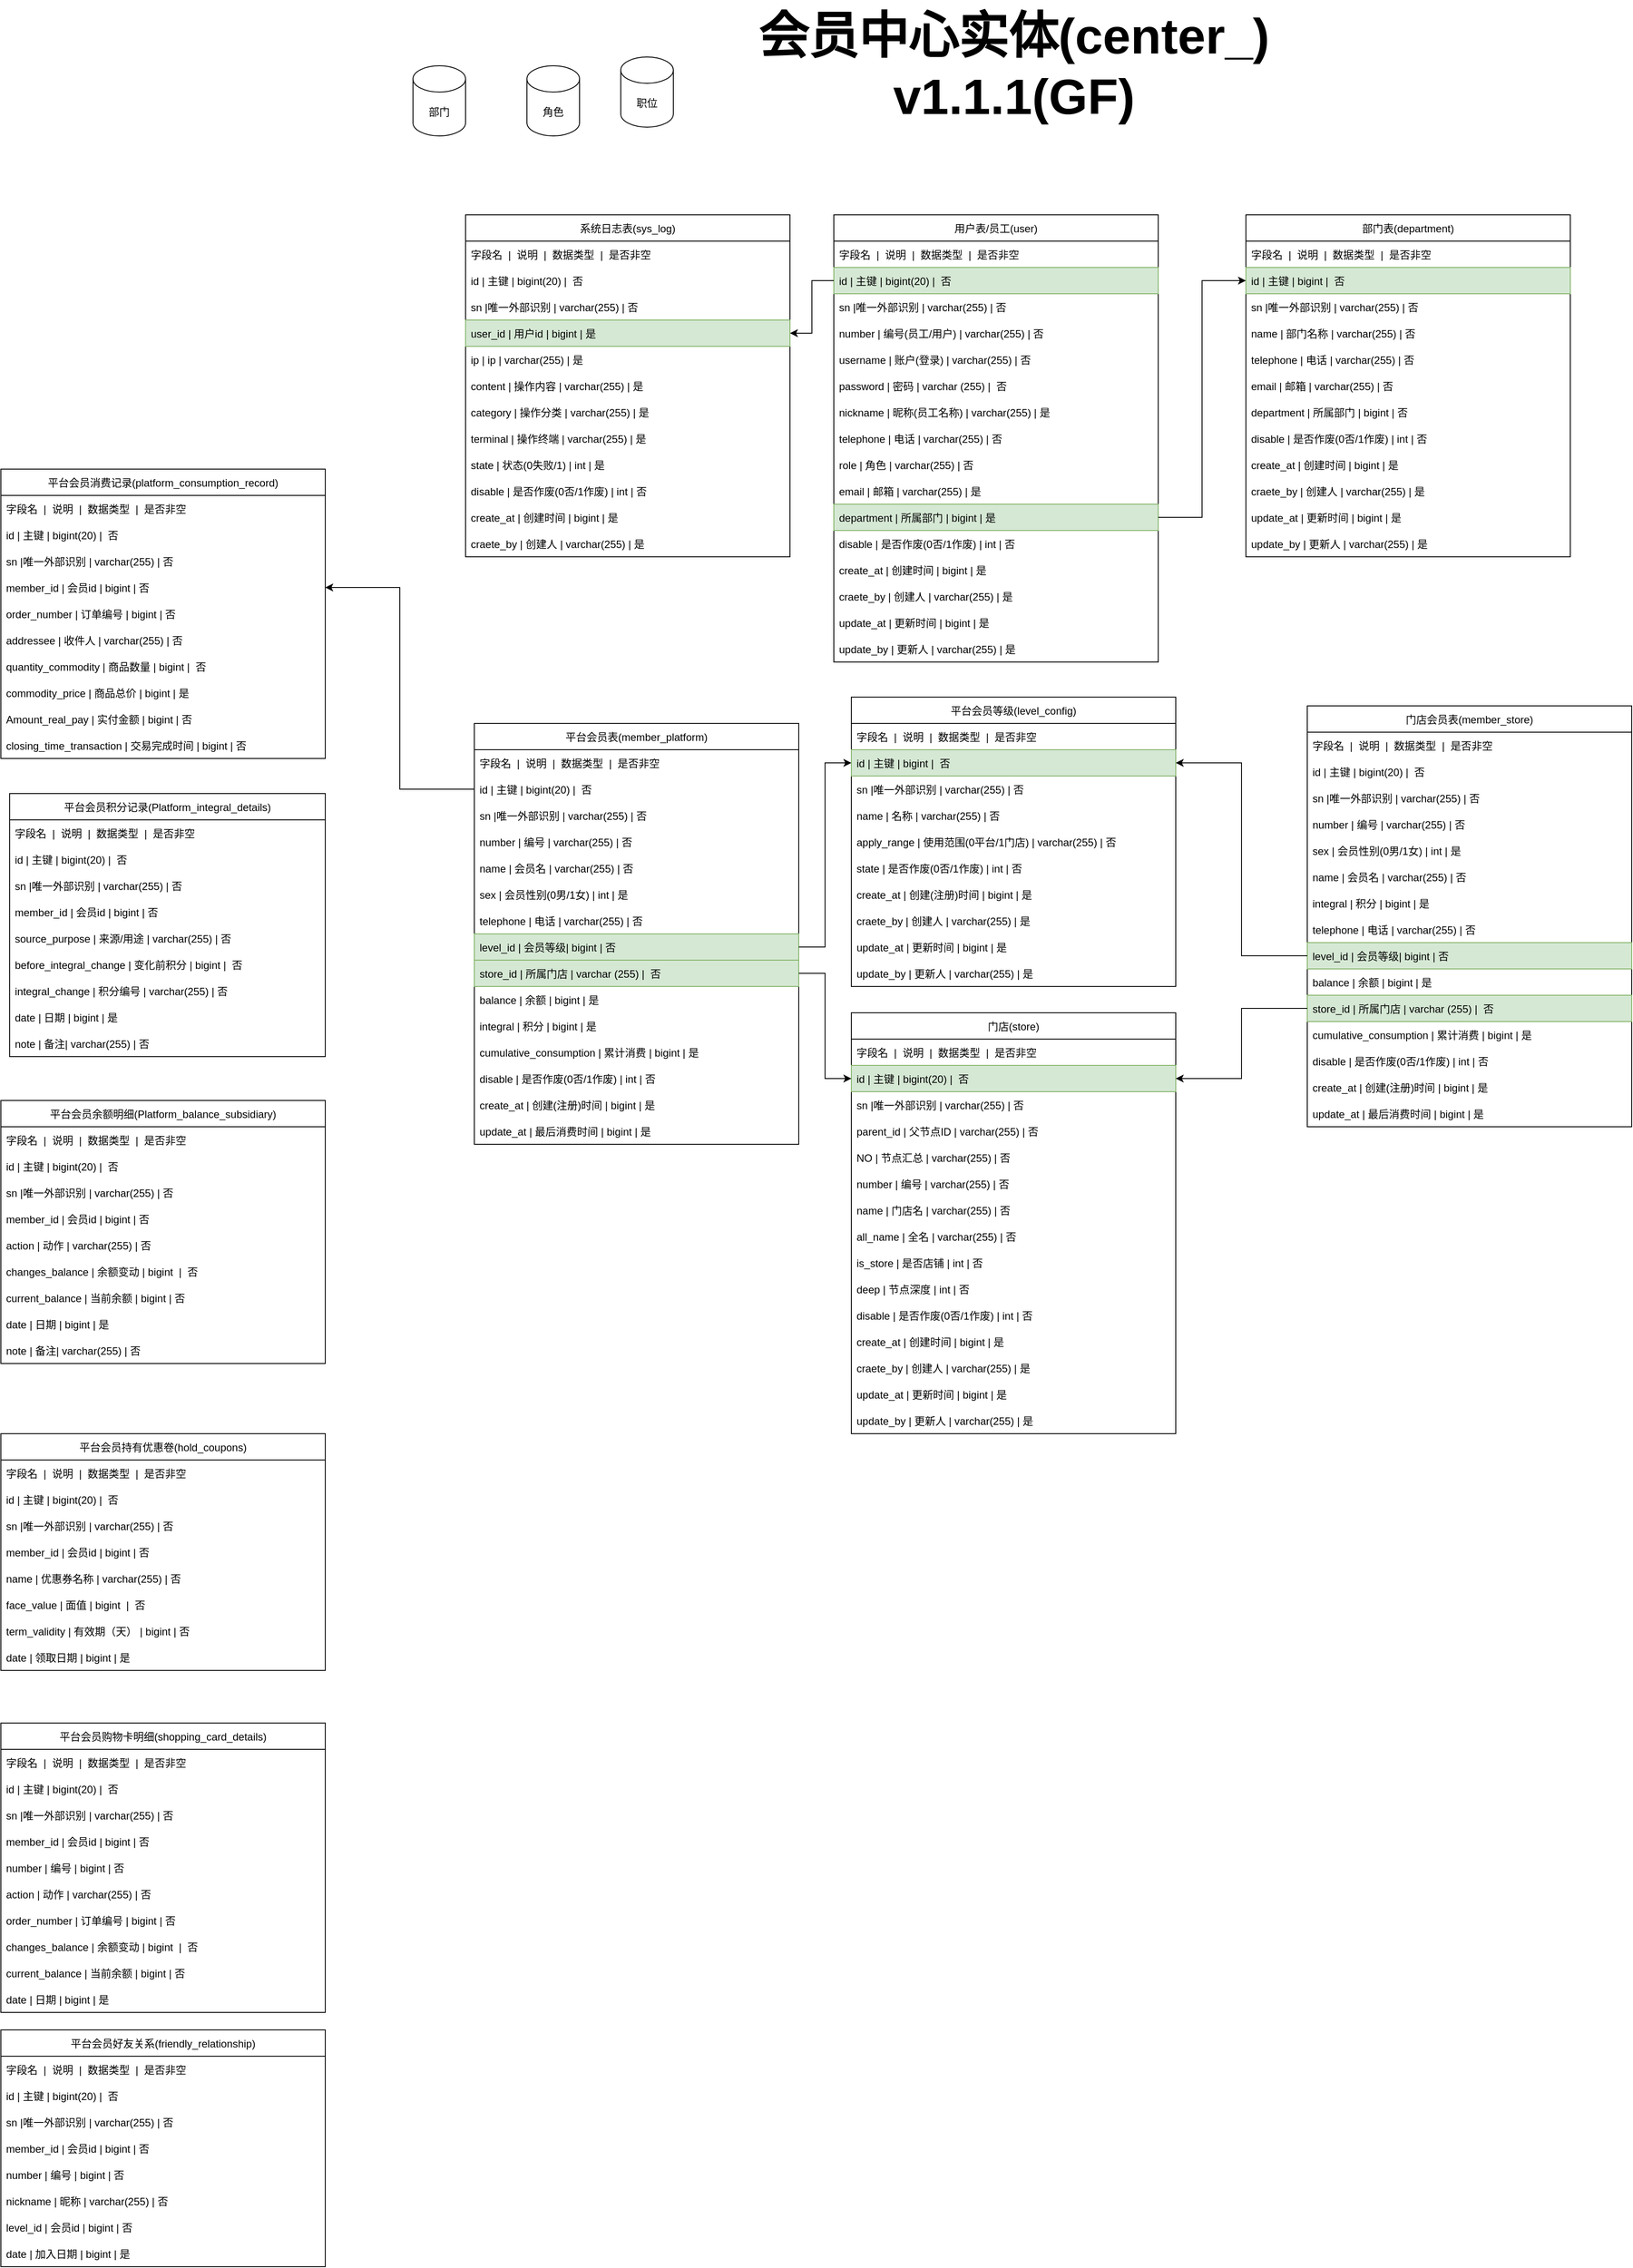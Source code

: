 <mxfile version="20.4.0" type="github">
  <diagram id="sI_Y1GV-eMA6kngm9zq1" name="第 1 页">
    <mxGraphModel dx="6394" dy="3496" grid="1" gridSize="10" guides="1" tooltips="1" connect="1" arrows="1" fold="1" page="1" pageScale="1" pageWidth="827" pageHeight="1169" math="0" shadow="0">
      <root>
        <mxCell id="0" />
        <mxCell id="1" parent="0" />
        <mxCell id="dPkmCBX09Qdh__wMUIUd-1" value="&lt;font size=&quot;1&quot; color=&quot;#000000&quot;&gt;&lt;b style=&quot;font-size: 57px;&quot;&gt;会员中心实体(&lt;/b&gt;&lt;/font&gt;&lt;b style=&quot;color: rgb(0, 0, 0); font-size: 57px;&quot;&gt;center_)&lt;/b&gt;&lt;font size=&quot;1&quot; color=&quot;#000000&quot;&gt;&lt;b style=&quot;font-size: 57px;&quot;&gt;&lt;br&gt;&lt;/b&gt;&lt;/font&gt;&lt;font size=&quot;1&quot; color=&quot;#000000&quot;&gt;&lt;b style=&quot;font-size: 57px;&quot;&gt;v1.1.1(&lt;/b&gt;&lt;/font&gt;&lt;b style=&quot;color: rgb(0, 0, 0); font-size: 57px;&quot;&gt;GF&lt;/b&gt;&lt;font size=&quot;1&quot; color=&quot;#000000&quot;&gt;&lt;b style=&quot;font-size: 57px;&quot;&gt;)&lt;/b&gt;&lt;/font&gt;" style="text;html=1;align=center;verticalAlign=middle;resizable=0;points=[];autosize=1;strokeColor=none;fillColor=none;fontSize=13;fontColor=#CCCCCC;" parent="1" vertex="1">
          <mxGeometry x="-270" y="-1165" width="610" height="150" as="geometry" />
        </mxCell>
        <mxCell id="cpaXrOd0vx1lCAqIQ1UL-1" value="用户表/员工(user)" style="swimlane;fontStyle=0;childLayout=stackLayout;horizontal=1;startSize=30;horizontalStack=0;resizeParent=1;resizeParentMax=0;resizeLast=0;collapsible=1;marginBottom=0;" parent="1" vertex="1">
          <mxGeometry x="-170" y="-920" width="370" height="510" as="geometry" />
        </mxCell>
        <mxCell id="cpaXrOd0vx1lCAqIQ1UL-2" value="字段名  |  说明  |  数据类型  |  是否非空" style="text;strokeColor=none;fillColor=none;align=left;verticalAlign=middle;spacingLeft=4;spacingRight=4;overflow=hidden;points=[[0,0.5],[1,0.5]];portConstraint=eastwest;rotatable=0;" parent="cpaXrOd0vx1lCAqIQ1UL-1" vertex="1">
          <mxGeometry y="30" width="370" height="30" as="geometry" />
        </mxCell>
        <mxCell id="cpaXrOd0vx1lCAqIQ1UL-3" value="id | 主键 | bigint(20) |  否" style="text;strokeColor=#82b366;fillColor=#d5e8d4;align=left;verticalAlign=middle;spacingLeft=4;spacingRight=4;overflow=hidden;points=[[0,0.5],[1,0.5]];portConstraint=eastwest;rotatable=0;" parent="cpaXrOd0vx1lCAqIQ1UL-1" vertex="1">
          <mxGeometry y="60" width="370" height="30" as="geometry" />
        </mxCell>
        <mxCell id="cpaXrOd0vx1lCAqIQ1UL-5" value="sn |唯一外部识别 | varchar(255) | 否" style="text;strokeColor=none;fillColor=none;align=left;verticalAlign=middle;spacingLeft=4;spacingRight=4;overflow=hidden;points=[[0,0.5],[1,0.5]];portConstraint=eastwest;rotatable=0;" parent="cpaXrOd0vx1lCAqIQ1UL-1" vertex="1">
          <mxGeometry y="90" width="370" height="30" as="geometry" />
        </mxCell>
        <mxCell id="cpaXrOd0vx1lCAqIQ1UL-66" value="number | 编号(员工/用户) | varchar(255) | 否" style="text;strokeColor=none;fillColor=none;align=left;verticalAlign=middle;spacingLeft=4;spacingRight=4;overflow=hidden;points=[[0,0.5],[1,0.5]];portConstraint=eastwest;rotatable=0;" parent="cpaXrOd0vx1lCAqIQ1UL-1" vertex="1">
          <mxGeometry y="120" width="370" height="30" as="geometry" />
        </mxCell>
        <mxCell id="cpaXrOd0vx1lCAqIQ1UL-4" value="username | 账户(登录) | varchar(255) | 否  " style="text;strokeColor=none;fillColor=none;align=left;verticalAlign=middle;spacingLeft=4;spacingRight=4;overflow=hidden;points=[[0,0.5],[1,0.5]];portConstraint=eastwest;rotatable=0;" parent="cpaXrOd0vx1lCAqIQ1UL-1" vertex="1">
          <mxGeometry y="150" width="370" height="30" as="geometry" />
        </mxCell>
        <mxCell id="cpaXrOd0vx1lCAqIQ1UL-6" value="password | 密码 | varchar (255) |  否" style="text;strokeColor=none;fillColor=none;align=left;verticalAlign=middle;spacingLeft=4;spacingRight=4;overflow=hidden;points=[[0,0.5],[1,0.5]];portConstraint=eastwest;rotatable=0;" parent="cpaXrOd0vx1lCAqIQ1UL-1" vertex="1">
          <mxGeometry y="180" width="370" height="30" as="geometry" />
        </mxCell>
        <mxCell id="cpaXrOd0vx1lCAqIQ1UL-7" value="nickname | 昵称(员工名称) | varchar(255) | 是" style="text;strokeColor=none;fillColor=none;align=left;verticalAlign=middle;spacingLeft=4;spacingRight=4;overflow=hidden;points=[[0,0.5],[1,0.5]];portConstraint=eastwest;rotatable=0;" parent="cpaXrOd0vx1lCAqIQ1UL-1" vertex="1">
          <mxGeometry y="210" width="370" height="30" as="geometry" />
        </mxCell>
        <mxCell id="cpaXrOd0vx1lCAqIQ1UL-8" value="telephone | 电话 | varchar(255) | 否" style="text;strokeColor=none;fillColor=none;align=left;verticalAlign=middle;spacingLeft=4;spacingRight=4;overflow=hidden;points=[[0,0.5],[1,0.5]];portConstraint=eastwest;rotatable=0;" parent="cpaXrOd0vx1lCAqIQ1UL-1" vertex="1">
          <mxGeometry y="240" width="370" height="30" as="geometry" />
        </mxCell>
        <mxCell id="cpaXrOd0vx1lCAqIQ1UL-83" value="role | 角色 | varchar(255) | 否" style="text;strokeColor=none;fillColor=none;align=left;verticalAlign=middle;spacingLeft=4;spacingRight=4;overflow=hidden;points=[[0,0.5],[1,0.5]];portConstraint=eastwest;rotatable=0;" parent="cpaXrOd0vx1lCAqIQ1UL-1" vertex="1">
          <mxGeometry y="270" width="370" height="30" as="geometry" />
        </mxCell>
        <mxCell id="cpaXrOd0vx1lCAqIQ1UL-9" value="email | 邮箱 | varchar(255) | 是" style="text;strokeColor=none;fillColor=none;align=left;verticalAlign=middle;spacingLeft=4;spacingRight=4;overflow=hidden;points=[[0,0.5],[1,0.5]];portConstraint=eastwest;rotatable=0;" parent="cpaXrOd0vx1lCAqIQ1UL-1" vertex="1">
          <mxGeometry y="300" width="370" height="30" as="geometry" />
        </mxCell>
        <mxCell id="cpaXrOd0vx1lCAqIQ1UL-11" value="department | 所属部门 | bigint | 是" style="text;strokeColor=#82b366;fillColor=#d5e8d4;align=left;verticalAlign=middle;spacingLeft=4;spacingRight=4;overflow=hidden;points=[[0,0.5],[1,0.5]];portConstraint=eastwest;rotatable=0;" parent="cpaXrOd0vx1lCAqIQ1UL-1" vertex="1">
          <mxGeometry y="330" width="370" height="30" as="geometry" />
        </mxCell>
        <mxCell id="cpaXrOd0vx1lCAqIQ1UL-10" value="disable | 是否作废(0否/1作废) | int | 否" style="text;strokeColor=none;fillColor=none;align=left;verticalAlign=middle;spacingLeft=4;spacingRight=4;overflow=hidden;points=[[0,0.5],[1,0.5]];portConstraint=eastwest;rotatable=0;" parent="cpaXrOd0vx1lCAqIQ1UL-1" vertex="1">
          <mxGeometry y="360" width="370" height="30" as="geometry" />
        </mxCell>
        <mxCell id="cpaXrOd0vx1lCAqIQ1UL-24" value="create_at | 创建时间 | bigint | 是" style="text;strokeColor=none;fillColor=none;align=left;verticalAlign=middle;spacingLeft=4;spacingRight=4;overflow=hidden;points=[[0,0.5],[1,0.5]];portConstraint=eastwest;rotatable=0;" parent="cpaXrOd0vx1lCAqIQ1UL-1" vertex="1">
          <mxGeometry y="390" width="370" height="30" as="geometry" />
        </mxCell>
        <mxCell id="cpaXrOd0vx1lCAqIQ1UL-27" value="craete_by | 创建人 | varchar(255) | 是" style="text;strokeColor=none;fillColor=none;align=left;verticalAlign=middle;spacingLeft=4;spacingRight=4;overflow=hidden;points=[[0,0.5],[1,0.5]];portConstraint=eastwest;rotatable=0;" parent="cpaXrOd0vx1lCAqIQ1UL-1" vertex="1">
          <mxGeometry y="420" width="370" height="30" as="geometry" />
        </mxCell>
        <mxCell id="cpaXrOd0vx1lCAqIQ1UL-26" value="update_at | 更新时间 | bigint | 是" style="text;strokeColor=none;fillColor=none;align=left;verticalAlign=middle;spacingLeft=4;spacingRight=4;overflow=hidden;points=[[0,0.5],[1,0.5]];portConstraint=eastwest;rotatable=0;" parent="cpaXrOd0vx1lCAqIQ1UL-1" vertex="1">
          <mxGeometry y="450" width="370" height="30" as="geometry" />
        </mxCell>
        <mxCell id="cpaXrOd0vx1lCAqIQ1UL-25" value="update_by | 更新人 | varchar(255) | 是" style="text;strokeColor=none;fillColor=none;align=left;verticalAlign=middle;spacingLeft=4;spacingRight=4;overflow=hidden;points=[[0,0.5],[1,0.5]];portConstraint=eastwest;rotatable=0;" parent="cpaXrOd0vx1lCAqIQ1UL-1" vertex="1">
          <mxGeometry y="480" width="370" height="30" as="geometry" />
        </mxCell>
        <mxCell id="cpaXrOd0vx1lCAqIQ1UL-12" value="部门表(department)" style="swimlane;fontStyle=0;childLayout=stackLayout;horizontal=1;startSize=30;horizontalStack=0;resizeParent=1;resizeParentMax=0;resizeLast=0;collapsible=1;marginBottom=0;" parent="1" vertex="1">
          <mxGeometry x="300" y="-920" width="370" height="390" as="geometry" />
        </mxCell>
        <mxCell id="cpaXrOd0vx1lCAqIQ1UL-13" value="字段名  |  说明  |  数据类型  |  是否非空" style="text;strokeColor=none;fillColor=none;align=left;verticalAlign=middle;spacingLeft=4;spacingRight=4;overflow=hidden;points=[[0,0.5],[1,0.5]];portConstraint=eastwest;rotatable=0;" parent="cpaXrOd0vx1lCAqIQ1UL-12" vertex="1">
          <mxGeometry y="30" width="370" height="30" as="geometry" />
        </mxCell>
        <mxCell id="cpaXrOd0vx1lCAqIQ1UL-14" value="id | 主键 | bigint |  否" style="text;strokeColor=#82b366;fillColor=#d5e8d4;align=left;verticalAlign=middle;spacingLeft=4;spacingRight=4;overflow=hidden;points=[[0,0.5],[1,0.5]];portConstraint=eastwest;rotatable=0;" parent="cpaXrOd0vx1lCAqIQ1UL-12" vertex="1">
          <mxGeometry y="60" width="370" height="30" as="geometry" />
        </mxCell>
        <mxCell id="cpaXrOd0vx1lCAqIQ1UL-15" value="sn |唯一外部识别 | varchar(255) | 否" style="text;strokeColor=none;fillColor=none;align=left;verticalAlign=middle;spacingLeft=4;spacingRight=4;overflow=hidden;points=[[0,0.5],[1,0.5]];portConstraint=eastwest;rotatable=0;" parent="cpaXrOd0vx1lCAqIQ1UL-12" vertex="1">
          <mxGeometry y="90" width="370" height="30" as="geometry" />
        </mxCell>
        <mxCell id="cpaXrOd0vx1lCAqIQ1UL-17" value="name | 部门名称 | varchar(255) | 否" style="text;strokeColor=none;fillColor=none;align=left;verticalAlign=middle;spacingLeft=4;spacingRight=4;overflow=hidden;points=[[0,0.5],[1,0.5]];portConstraint=eastwest;rotatable=0;" parent="cpaXrOd0vx1lCAqIQ1UL-12" vertex="1">
          <mxGeometry y="120" width="370" height="30" as="geometry" />
        </mxCell>
        <mxCell id="cpaXrOd0vx1lCAqIQ1UL-19" value="telephone | 电话 | varchar(255) | 否" style="text;strokeColor=none;fillColor=none;align=left;verticalAlign=middle;spacingLeft=4;spacingRight=4;overflow=hidden;points=[[0,0.5],[1,0.5]];portConstraint=eastwest;rotatable=0;" parent="cpaXrOd0vx1lCAqIQ1UL-12" vertex="1">
          <mxGeometry y="150" width="370" height="30" as="geometry" />
        </mxCell>
        <mxCell id="cpaXrOd0vx1lCAqIQ1UL-20" value="email | 邮箱 | varchar(255) | 否" style="text;strokeColor=none;fillColor=none;align=left;verticalAlign=middle;spacingLeft=4;spacingRight=4;overflow=hidden;points=[[0,0.5],[1,0.5]];portConstraint=eastwest;rotatable=0;" parent="cpaXrOd0vx1lCAqIQ1UL-12" vertex="1">
          <mxGeometry y="180" width="370" height="30" as="geometry" />
        </mxCell>
        <mxCell id="cpaXrOd0vx1lCAqIQ1UL-21" value="department | 所属部门 | bigint | 否" style="text;strokeColor=none;fillColor=none;align=left;verticalAlign=middle;spacingLeft=4;spacingRight=4;overflow=hidden;points=[[0,0.5],[1,0.5]];portConstraint=eastwest;rotatable=0;" parent="cpaXrOd0vx1lCAqIQ1UL-12" vertex="1">
          <mxGeometry y="210" width="370" height="30" as="geometry" />
        </mxCell>
        <mxCell id="cpaXrOd0vx1lCAqIQ1UL-22" value="disable | 是否作废(0否/1作废) | int | 否" style="text;strokeColor=none;fillColor=none;align=left;verticalAlign=middle;spacingLeft=4;spacingRight=4;overflow=hidden;points=[[0,0.5],[1,0.5]];portConstraint=eastwest;rotatable=0;" parent="cpaXrOd0vx1lCAqIQ1UL-12" vertex="1">
          <mxGeometry y="240" width="370" height="30" as="geometry" />
        </mxCell>
        <mxCell id="cpaXrOd0vx1lCAqIQ1UL-28" value="create_at | 创建时间 | bigint | 是" style="text;strokeColor=none;fillColor=none;align=left;verticalAlign=middle;spacingLeft=4;spacingRight=4;overflow=hidden;points=[[0,0.5],[1,0.5]];portConstraint=eastwest;rotatable=0;" parent="cpaXrOd0vx1lCAqIQ1UL-12" vertex="1">
          <mxGeometry y="270" width="370" height="30" as="geometry" />
        </mxCell>
        <mxCell id="cpaXrOd0vx1lCAqIQ1UL-29" value="craete_by | 创建人 | varchar(255) | 是" style="text;strokeColor=none;fillColor=none;align=left;verticalAlign=middle;spacingLeft=4;spacingRight=4;overflow=hidden;points=[[0,0.5],[1,0.5]];portConstraint=eastwest;rotatable=0;" parent="cpaXrOd0vx1lCAqIQ1UL-12" vertex="1">
          <mxGeometry y="300" width="370" height="30" as="geometry" />
        </mxCell>
        <mxCell id="cpaXrOd0vx1lCAqIQ1UL-30" value="update_at | 更新时间 | bigint | 是" style="text;strokeColor=none;fillColor=none;align=left;verticalAlign=middle;spacingLeft=4;spacingRight=4;overflow=hidden;points=[[0,0.5],[1,0.5]];portConstraint=eastwest;rotatable=0;" parent="cpaXrOd0vx1lCAqIQ1UL-12" vertex="1">
          <mxGeometry y="330" width="370" height="30" as="geometry" />
        </mxCell>
        <mxCell id="cpaXrOd0vx1lCAqIQ1UL-31" value="update_by | 更新人 | varchar(255) | 是" style="text;strokeColor=none;fillColor=none;align=left;verticalAlign=middle;spacingLeft=4;spacingRight=4;overflow=hidden;points=[[0,0.5],[1,0.5]];portConstraint=eastwest;rotatable=0;" parent="cpaXrOd0vx1lCAqIQ1UL-12" vertex="1">
          <mxGeometry y="360" width="370" height="30" as="geometry" />
        </mxCell>
        <mxCell id="cpaXrOd0vx1lCAqIQ1UL-23" style="edgeStyle=orthogonalEdgeStyle;rounded=0;orthogonalLoop=1;jettySize=auto;html=1;" parent="1" source="cpaXrOd0vx1lCAqIQ1UL-11" target="cpaXrOd0vx1lCAqIQ1UL-14" edge="1">
          <mxGeometry relative="1" as="geometry" />
        </mxCell>
        <mxCell id="cpaXrOd0vx1lCAqIQ1UL-32" value="系统日志表(sys_log)" style="swimlane;fontStyle=0;childLayout=stackLayout;horizontal=1;startSize=30;horizontalStack=0;resizeParent=1;resizeParentMax=0;resizeLast=0;collapsible=1;marginBottom=0;" parent="1" vertex="1">
          <mxGeometry x="-590" y="-920" width="370" height="390" as="geometry" />
        </mxCell>
        <mxCell id="cpaXrOd0vx1lCAqIQ1UL-33" value="字段名  |  说明  |  数据类型  |  是否非空" style="text;strokeColor=none;fillColor=none;align=left;verticalAlign=middle;spacingLeft=4;spacingRight=4;overflow=hidden;points=[[0,0.5],[1,0.5]];portConstraint=eastwest;rotatable=0;" parent="cpaXrOd0vx1lCAqIQ1UL-32" vertex="1">
          <mxGeometry y="30" width="370" height="30" as="geometry" />
        </mxCell>
        <mxCell id="cpaXrOd0vx1lCAqIQ1UL-34" value="id | 主键 | bigint(20) |  否" style="text;strokeColor=none;fillColor=none;align=left;verticalAlign=middle;spacingLeft=4;spacingRight=4;overflow=hidden;points=[[0,0.5],[1,0.5]];portConstraint=eastwest;rotatable=0;" parent="cpaXrOd0vx1lCAqIQ1UL-32" vertex="1">
          <mxGeometry y="60" width="370" height="30" as="geometry" />
        </mxCell>
        <mxCell id="cpaXrOd0vx1lCAqIQ1UL-35" value="sn |唯一外部识别 | varchar(255) | 否" style="text;strokeColor=none;fillColor=none;align=left;verticalAlign=middle;spacingLeft=4;spacingRight=4;overflow=hidden;points=[[0,0.5],[1,0.5]];portConstraint=eastwest;rotatable=0;" parent="cpaXrOd0vx1lCAqIQ1UL-32" vertex="1">
          <mxGeometry y="90" width="370" height="30" as="geometry" />
        </mxCell>
        <mxCell id="cpaXrOd0vx1lCAqIQ1UL-36" value="user_id | 用户id | bigint | 是" style="text;strokeColor=#82b366;fillColor=#d5e8d4;align=left;verticalAlign=middle;spacingLeft=4;spacingRight=4;overflow=hidden;points=[[0,0.5],[1,0.5]];portConstraint=eastwest;rotatable=0;" parent="cpaXrOd0vx1lCAqIQ1UL-32" vertex="1">
          <mxGeometry y="120" width="370" height="30" as="geometry" />
        </mxCell>
        <mxCell id="cpaXrOd0vx1lCAqIQ1UL-37" value="ip | ip | varchar(255) | 是" style="text;strokeColor=none;fillColor=none;align=left;verticalAlign=middle;spacingLeft=4;spacingRight=4;overflow=hidden;points=[[0,0.5],[1,0.5]];portConstraint=eastwest;rotatable=0;" parent="cpaXrOd0vx1lCAqIQ1UL-32" vertex="1">
          <mxGeometry y="150" width="370" height="30" as="geometry" />
        </mxCell>
        <mxCell id="cpaXrOd0vx1lCAqIQ1UL-38" value="content | 操作内容 | varchar(255) | 是" style="text;strokeColor=none;fillColor=none;align=left;verticalAlign=middle;spacingLeft=4;spacingRight=4;overflow=hidden;points=[[0,0.5],[1,0.5]];portConstraint=eastwest;rotatable=0;" parent="cpaXrOd0vx1lCAqIQ1UL-32" vertex="1">
          <mxGeometry y="180" width="370" height="30" as="geometry" />
        </mxCell>
        <mxCell id="cpaXrOd0vx1lCAqIQ1UL-48" value="category | 操作分类 | varchar(255) | 是" style="text;strokeColor=none;fillColor=none;align=left;verticalAlign=middle;spacingLeft=4;spacingRight=4;overflow=hidden;points=[[0,0.5],[1,0.5]];portConstraint=eastwest;rotatable=0;" parent="cpaXrOd0vx1lCAqIQ1UL-32" vertex="1">
          <mxGeometry y="210" width="370" height="30" as="geometry" />
        </mxCell>
        <mxCell id="cpaXrOd0vx1lCAqIQ1UL-49" value="terminal | 操作终端 | varchar(255) | 是" style="text;strokeColor=none;fillColor=none;align=left;verticalAlign=middle;spacingLeft=4;spacingRight=4;overflow=hidden;points=[[0,0.5],[1,0.5]];portConstraint=eastwest;rotatable=0;" parent="cpaXrOd0vx1lCAqIQ1UL-32" vertex="1">
          <mxGeometry y="240" width="370" height="30" as="geometry" />
        </mxCell>
        <mxCell id="cpaXrOd0vx1lCAqIQ1UL-50" value="state | 状态(0失败/1) | int | 是" style="text;strokeColor=none;fillColor=none;align=left;verticalAlign=middle;spacingLeft=4;spacingRight=4;overflow=hidden;points=[[0,0.5],[1,0.5]];portConstraint=eastwest;rotatable=0;" parent="cpaXrOd0vx1lCAqIQ1UL-32" vertex="1">
          <mxGeometry y="270" width="370" height="30" as="geometry" />
        </mxCell>
        <mxCell id="cpaXrOd0vx1lCAqIQ1UL-42" value="disable | 是否作废(0否/1作废) | int | 否" style="text;strokeColor=none;fillColor=none;align=left;verticalAlign=middle;spacingLeft=4;spacingRight=4;overflow=hidden;points=[[0,0.5],[1,0.5]];portConstraint=eastwest;rotatable=0;" parent="cpaXrOd0vx1lCAqIQ1UL-32" vertex="1">
          <mxGeometry y="300" width="370" height="30" as="geometry" />
        </mxCell>
        <mxCell id="cpaXrOd0vx1lCAqIQ1UL-43" value="create_at | 创建时间 | bigint | 是" style="text;strokeColor=none;fillColor=none;align=left;verticalAlign=middle;spacingLeft=4;spacingRight=4;overflow=hidden;points=[[0,0.5],[1,0.5]];portConstraint=eastwest;rotatable=0;" parent="cpaXrOd0vx1lCAqIQ1UL-32" vertex="1">
          <mxGeometry y="330" width="370" height="30" as="geometry" />
        </mxCell>
        <mxCell id="cpaXrOd0vx1lCAqIQ1UL-44" value="craete_by | 创建人 | varchar(255) | 是" style="text;strokeColor=none;fillColor=none;align=left;verticalAlign=middle;spacingLeft=4;spacingRight=4;overflow=hidden;points=[[0,0.5],[1,0.5]];portConstraint=eastwest;rotatable=0;" parent="cpaXrOd0vx1lCAqIQ1UL-32" vertex="1">
          <mxGeometry y="360" width="370" height="30" as="geometry" />
        </mxCell>
        <mxCell id="cpaXrOd0vx1lCAqIQ1UL-47" style="edgeStyle=orthogonalEdgeStyle;rounded=0;orthogonalLoop=1;jettySize=auto;html=1;" parent="1" source="cpaXrOd0vx1lCAqIQ1UL-3" target="cpaXrOd0vx1lCAqIQ1UL-36" edge="1">
          <mxGeometry relative="1" as="geometry" />
        </mxCell>
        <mxCell id="cpaXrOd0vx1lCAqIQ1UL-51" value="平台会员表(member_platform)" style="swimlane;fontStyle=0;childLayout=stackLayout;horizontal=1;startSize=30;horizontalStack=0;resizeParent=1;resizeParentMax=0;resizeLast=0;collapsible=1;marginBottom=0;" parent="1" vertex="1">
          <mxGeometry x="-580" y="-340" width="370" height="480" as="geometry" />
        </mxCell>
        <mxCell id="cpaXrOd0vx1lCAqIQ1UL-52" value="字段名  |  说明  |  数据类型  |  是否非空" style="text;strokeColor=none;fillColor=none;align=left;verticalAlign=middle;spacingLeft=4;spacingRight=4;overflow=hidden;points=[[0,0.5],[1,0.5]];portConstraint=eastwest;rotatable=0;" parent="cpaXrOd0vx1lCAqIQ1UL-51" vertex="1">
          <mxGeometry y="30" width="370" height="30" as="geometry" />
        </mxCell>
        <mxCell id="cpaXrOd0vx1lCAqIQ1UL-53" value="id | 主键 | bigint(20) |  否" style="text;align=left;verticalAlign=middle;spacingLeft=4;spacingRight=4;overflow=hidden;points=[[0,0.5],[1,0.5]];portConstraint=eastwest;rotatable=0;" parent="cpaXrOd0vx1lCAqIQ1UL-51" vertex="1">
          <mxGeometry y="60" width="370" height="30" as="geometry" />
        </mxCell>
        <mxCell id="cpaXrOd0vx1lCAqIQ1UL-54" value="sn |唯一外部识别 | varchar(255) | 否" style="text;strokeColor=none;fillColor=none;align=left;verticalAlign=middle;spacingLeft=4;spacingRight=4;overflow=hidden;points=[[0,0.5],[1,0.5]];portConstraint=eastwest;rotatable=0;" parent="cpaXrOd0vx1lCAqIQ1UL-51" vertex="1">
          <mxGeometry y="90" width="370" height="30" as="geometry" />
        </mxCell>
        <mxCell id="cpaXrOd0vx1lCAqIQ1UL-84" value="number | 编号 | varchar(255) | 否" style="text;strokeColor=none;fillColor=none;align=left;verticalAlign=middle;spacingLeft=4;spacingRight=4;overflow=hidden;points=[[0,0.5],[1,0.5]];portConstraint=eastwest;rotatable=0;" parent="cpaXrOd0vx1lCAqIQ1UL-51" vertex="1">
          <mxGeometry y="120" width="370" height="30" as="geometry" />
        </mxCell>
        <mxCell id="cpaXrOd0vx1lCAqIQ1UL-55" value="name | 会员名 | varchar(255) | 否  " style="text;strokeColor=none;fillColor=none;align=left;verticalAlign=middle;spacingLeft=4;spacingRight=4;overflow=hidden;points=[[0,0.5],[1,0.5]];portConstraint=eastwest;rotatable=0;" parent="cpaXrOd0vx1lCAqIQ1UL-51" vertex="1">
          <mxGeometry y="150" width="370" height="30" as="geometry" />
        </mxCell>
        <mxCell id="cpaXrOd0vx1lCAqIQ1UL-85" value="sex | 会员性别(0男/1女) | int | 是" style="text;strokeColor=none;fillColor=none;align=left;verticalAlign=middle;spacingLeft=4;spacingRight=4;overflow=hidden;points=[[0,0.5],[1,0.5]];portConstraint=eastwest;rotatable=0;" parent="cpaXrOd0vx1lCAqIQ1UL-51" vertex="1">
          <mxGeometry y="180" width="370" height="30" as="geometry" />
        </mxCell>
        <mxCell id="cpaXrOd0vx1lCAqIQ1UL-58" value="telephone | 电话 | varchar(255) | 否" style="text;strokeColor=none;fillColor=none;align=left;verticalAlign=middle;spacingLeft=4;spacingRight=4;overflow=hidden;points=[[0,0.5],[1,0.5]];portConstraint=eastwest;rotatable=0;" parent="cpaXrOd0vx1lCAqIQ1UL-51" vertex="1">
          <mxGeometry y="210" width="370" height="30" as="geometry" />
        </mxCell>
        <mxCell id="cpaXrOd0vx1lCAqIQ1UL-59" value="level_id | 会员等级| bigint | 否" style="text;strokeColor=#82b366;fillColor=#d5e8d4;align=left;verticalAlign=middle;spacingLeft=4;spacingRight=4;overflow=hidden;points=[[0,0.5],[1,0.5]];portConstraint=eastwest;rotatable=0;" parent="cpaXrOd0vx1lCAqIQ1UL-51" vertex="1">
          <mxGeometry y="240" width="370" height="30" as="geometry" />
        </mxCell>
        <mxCell id="cpaXrOd0vx1lCAqIQ1UL-56" value="store_id | 所属门店 | varchar (255) |  否" style="text;strokeColor=#82b366;fillColor=#d5e8d4;align=left;verticalAlign=middle;spacingLeft=4;spacingRight=4;overflow=hidden;points=[[0,0.5],[1,0.5]];portConstraint=eastwest;rotatable=0;" parent="cpaXrOd0vx1lCAqIQ1UL-51" vertex="1">
          <mxGeometry y="270" width="370" height="30" as="geometry" />
        </mxCell>
        <mxCell id="cpaXrOd0vx1lCAqIQ1UL-57" value="balance | 余额 | bigint | 是" style="text;strokeColor=none;fillColor=none;align=left;verticalAlign=middle;spacingLeft=4;spacingRight=4;overflow=hidden;points=[[0,0.5],[1,0.5]];portConstraint=eastwest;rotatable=0;" parent="cpaXrOd0vx1lCAqIQ1UL-51" vertex="1">
          <mxGeometry y="300" width="370" height="30" as="geometry" />
        </mxCell>
        <mxCell id="cpaXrOd0vx1lCAqIQ1UL-60" value="integral | 积分 | bigint | 是" style="text;align=left;verticalAlign=middle;spacingLeft=4;spacingRight=4;overflow=hidden;points=[[0,0.5],[1,0.5]];portConstraint=eastwest;rotatable=0;" parent="cpaXrOd0vx1lCAqIQ1UL-51" vertex="1">
          <mxGeometry y="330" width="370" height="30" as="geometry" />
        </mxCell>
        <mxCell id="cpaXrOd0vx1lCAqIQ1UL-102" value="cumulative_consumption | 累计消费 | bigint | 是" style="text;strokeColor=none;fillColor=none;align=left;verticalAlign=middle;spacingLeft=4;spacingRight=4;overflow=hidden;points=[[0,0.5],[1,0.5]];portConstraint=eastwest;rotatable=0;" parent="cpaXrOd0vx1lCAqIQ1UL-51" vertex="1">
          <mxGeometry y="360" width="370" height="30" as="geometry" />
        </mxCell>
        <mxCell id="cpaXrOd0vx1lCAqIQ1UL-61" value="disable | 是否作废(0否/1作废) | int | 否" style="text;strokeColor=none;fillColor=none;align=left;verticalAlign=middle;spacingLeft=4;spacingRight=4;overflow=hidden;points=[[0,0.5],[1,0.5]];portConstraint=eastwest;rotatable=0;" parent="cpaXrOd0vx1lCAqIQ1UL-51" vertex="1">
          <mxGeometry y="390" width="370" height="30" as="geometry" />
        </mxCell>
        <mxCell id="cpaXrOd0vx1lCAqIQ1UL-62" value="create_at | 创建(注册)时间 | bigint | 是" style="text;strokeColor=none;fillColor=none;align=left;verticalAlign=middle;spacingLeft=4;spacingRight=4;overflow=hidden;points=[[0,0.5],[1,0.5]];portConstraint=eastwest;rotatable=0;" parent="cpaXrOd0vx1lCAqIQ1UL-51" vertex="1">
          <mxGeometry y="420" width="370" height="30" as="geometry" />
        </mxCell>
        <mxCell id="cpaXrOd0vx1lCAqIQ1UL-64" value="update_at | 最后消费时间 | bigint | 是" style="text;strokeColor=none;fillColor=none;align=left;verticalAlign=middle;spacingLeft=4;spacingRight=4;overflow=hidden;points=[[0,0.5],[1,0.5]];portConstraint=eastwest;rotatable=0;" parent="cpaXrOd0vx1lCAqIQ1UL-51" vertex="1">
          <mxGeometry y="450" width="370" height="30" as="geometry" />
        </mxCell>
        <mxCell id="cpaXrOd0vx1lCAqIQ1UL-86" value="平台会员等级(level_config)" style="swimlane;fontStyle=0;childLayout=stackLayout;horizontal=1;startSize=30;horizontalStack=0;resizeParent=1;resizeParentMax=0;resizeLast=0;collapsible=1;marginBottom=0;" parent="1" vertex="1">
          <mxGeometry x="-150" y="-370" width="370" height="330" as="geometry" />
        </mxCell>
        <mxCell id="cpaXrOd0vx1lCAqIQ1UL-87" value="字段名  |  说明  |  数据类型  |  是否非空" style="text;strokeColor=none;fillColor=none;align=left;verticalAlign=middle;spacingLeft=4;spacingRight=4;overflow=hidden;points=[[0,0.5],[1,0.5]];portConstraint=eastwest;rotatable=0;" parent="cpaXrOd0vx1lCAqIQ1UL-86" vertex="1">
          <mxGeometry y="30" width="370" height="30" as="geometry" />
        </mxCell>
        <mxCell id="cpaXrOd0vx1lCAqIQ1UL-88" value="id | 主键 | bigint |  否" style="text;strokeColor=#82b366;fillColor=#d5e8d4;align=left;verticalAlign=middle;spacingLeft=4;spacingRight=4;overflow=hidden;points=[[0,0.5],[1,0.5]];portConstraint=eastwest;rotatable=0;" parent="cpaXrOd0vx1lCAqIQ1UL-86" vertex="1">
          <mxGeometry y="60" width="370" height="30" as="geometry" />
        </mxCell>
        <mxCell id="cpaXrOd0vx1lCAqIQ1UL-89" value="sn |唯一外部识别 | varchar(255) | 否" style="text;strokeColor=none;fillColor=none;align=left;verticalAlign=middle;spacingLeft=4;spacingRight=4;overflow=hidden;points=[[0,0.5],[1,0.5]];portConstraint=eastwest;rotatable=0;" parent="cpaXrOd0vx1lCAqIQ1UL-86" vertex="1">
          <mxGeometry y="90" width="370" height="30" as="geometry" />
        </mxCell>
        <mxCell id="cpaXrOd0vx1lCAqIQ1UL-90" value="name | 名称 | varchar(255) | 否" style="text;strokeColor=none;fillColor=none;align=left;verticalAlign=middle;spacingLeft=4;spacingRight=4;overflow=hidden;points=[[0,0.5],[1,0.5]];portConstraint=eastwest;rotatable=0;" parent="cpaXrOd0vx1lCAqIQ1UL-86" vertex="1">
          <mxGeometry y="120" width="370" height="30" as="geometry" />
        </mxCell>
        <mxCell id="cpaXrOd0vx1lCAqIQ1UL-139" value="apply_range | 使用范围(0平台/1门店) | varchar(255) | 否" style="text;strokeColor=none;fillColor=none;align=left;verticalAlign=middle;spacingLeft=4;spacingRight=4;overflow=hidden;points=[[0,0.5],[1,0.5]];portConstraint=eastwest;rotatable=0;" parent="cpaXrOd0vx1lCAqIQ1UL-86" vertex="1">
          <mxGeometry y="150" width="370" height="30" as="geometry" />
        </mxCell>
        <mxCell id="cpaXrOd0vx1lCAqIQ1UL-91" value="state | 是否作废(0否/1作废) | int | 否" style="text;strokeColor=none;fillColor=none;align=left;verticalAlign=middle;spacingLeft=4;spacingRight=4;overflow=hidden;points=[[0,0.5],[1,0.5]];portConstraint=eastwest;rotatable=0;" parent="cpaXrOd0vx1lCAqIQ1UL-86" vertex="1">
          <mxGeometry y="180" width="370" height="30" as="geometry" />
        </mxCell>
        <mxCell id="cpaXrOd0vx1lCAqIQ1UL-96" value="create_at | 创建(注册)时间 | bigint | 是" style="text;strokeColor=none;fillColor=none;align=left;verticalAlign=middle;spacingLeft=4;spacingRight=4;overflow=hidden;points=[[0,0.5],[1,0.5]];portConstraint=eastwest;rotatable=0;" parent="cpaXrOd0vx1lCAqIQ1UL-86" vertex="1">
          <mxGeometry y="210" width="370" height="30" as="geometry" />
        </mxCell>
        <mxCell id="cpaXrOd0vx1lCAqIQ1UL-97" value="craete_by | 创建人 | varchar(255) | 是" style="text;strokeColor=none;fillColor=none;align=left;verticalAlign=middle;spacingLeft=4;spacingRight=4;overflow=hidden;points=[[0,0.5],[1,0.5]];portConstraint=eastwest;rotatable=0;" parent="cpaXrOd0vx1lCAqIQ1UL-86" vertex="1">
          <mxGeometry y="240" width="370" height="30" as="geometry" />
        </mxCell>
        <mxCell id="cpaXrOd0vx1lCAqIQ1UL-98" value="update_at | 更新时间 | bigint | 是" style="text;strokeColor=none;fillColor=none;align=left;verticalAlign=middle;spacingLeft=4;spacingRight=4;overflow=hidden;points=[[0,0.5],[1,0.5]];portConstraint=eastwest;rotatable=0;" parent="cpaXrOd0vx1lCAqIQ1UL-86" vertex="1">
          <mxGeometry y="270" width="370" height="30" as="geometry" />
        </mxCell>
        <mxCell id="cpaXrOd0vx1lCAqIQ1UL-99" value="update_by | 更新人 | varchar(255) | 是" style="text;strokeColor=none;fillColor=none;align=left;verticalAlign=middle;spacingLeft=4;spacingRight=4;overflow=hidden;points=[[0,0.5],[1,0.5]];portConstraint=eastwest;rotatable=0;" parent="cpaXrOd0vx1lCAqIQ1UL-86" vertex="1">
          <mxGeometry y="300" width="370" height="30" as="geometry" />
        </mxCell>
        <mxCell id="cpaXrOd0vx1lCAqIQ1UL-101" style="edgeStyle=orthogonalEdgeStyle;rounded=0;orthogonalLoop=1;jettySize=auto;html=1;entryX=0;entryY=0.5;entryDx=0;entryDy=0;" parent="1" source="cpaXrOd0vx1lCAqIQ1UL-59" target="cpaXrOd0vx1lCAqIQ1UL-88" edge="1">
          <mxGeometry relative="1" as="geometry" />
        </mxCell>
        <mxCell id="cpaXrOd0vx1lCAqIQ1UL-103" value="门店(store)" style="swimlane;fontStyle=0;childLayout=stackLayout;horizontal=1;startSize=30;horizontalStack=0;resizeParent=1;resizeParentMax=0;resizeLast=0;collapsible=1;marginBottom=0;" parent="1" vertex="1">
          <mxGeometry x="-150" y="-10" width="370" height="480" as="geometry" />
        </mxCell>
        <mxCell id="cpaXrOd0vx1lCAqIQ1UL-104" value="字段名  |  说明  |  数据类型  |  是否非空" style="text;strokeColor=none;fillColor=none;align=left;verticalAlign=middle;spacingLeft=4;spacingRight=4;overflow=hidden;points=[[0,0.5],[1,0.5]];portConstraint=eastwest;rotatable=0;" parent="cpaXrOd0vx1lCAqIQ1UL-103" vertex="1">
          <mxGeometry y="30" width="370" height="30" as="geometry" />
        </mxCell>
        <mxCell id="cpaXrOd0vx1lCAqIQ1UL-105" value="id | 主键 | bigint(20) |  否" style="text;align=left;verticalAlign=middle;spacingLeft=4;spacingRight=4;overflow=hidden;points=[[0,0.5],[1,0.5]];portConstraint=eastwest;rotatable=0;fillColor=#d5e8d4;strokeColor=#82b366;" parent="cpaXrOd0vx1lCAqIQ1UL-103" vertex="1">
          <mxGeometry y="60" width="370" height="30" as="geometry" />
        </mxCell>
        <mxCell id="cpaXrOd0vx1lCAqIQ1UL-106" value="sn |唯一外部识别 | varchar(255) | 否" style="text;strokeColor=none;fillColor=none;align=left;verticalAlign=middle;spacingLeft=4;spacingRight=4;overflow=hidden;points=[[0,0.5],[1,0.5]];portConstraint=eastwest;rotatable=0;" parent="cpaXrOd0vx1lCAqIQ1UL-103" vertex="1">
          <mxGeometry y="90" width="370" height="30" as="geometry" />
        </mxCell>
        <mxCell id="cpaXrOd0vx1lCAqIQ1UL-126" value="parent_id | 父节点ID | varchar(255) | 否  " style="text;strokeColor=none;fillColor=none;align=left;verticalAlign=middle;spacingLeft=4;spacingRight=4;overflow=hidden;points=[[0,0.5],[1,0.5]];portConstraint=eastwest;rotatable=0;" parent="cpaXrOd0vx1lCAqIQ1UL-103" vertex="1">
          <mxGeometry y="120" width="370" height="30" as="geometry" />
        </mxCell>
        <mxCell id="cpaXrOd0vx1lCAqIQ1UL-129" value="NO | 节点汇总 | varchar(255) | 否  " style="text;strokeColor=none;fillColor=none;align=left;verticalAlign=middle;spacingLeft=4;spacingRight=4;overflow=hidden;points=[[0,0.5],[1,0.5]];portConstraint=eastwest;rotatable=0;" parent="cpaXrOd0vx1lCAqIQ1UL-103" vertex="1">
          <mxGeometry y="150" width="370" height="30" as="geometry" />
        </mxCell>
        <mxCell id="cpaXrOd0vx1lCAqIQ1UL-107" value="number | 编号 | varchar(255) | 否" style="text;strokeColor=none;fillColor=none;align=left;verticalAlign=middle;spacingLeft=4;spacingRight=4;overflow=hidden;points=[[0,0.5],[1,0.5]];portConstraint=eastwest;rotatable=0;" parent="cpaXrOd0vx1lCAqIQ1UL-103" vertex="1">
          <mxGeometry y="180" width="370" height="30" as="geometry" />
        </mxCell>
        <mxCell id="cpaXrOd0vx1lCAqIQ1UL-108" value="name | 门店名 | varchar(255) | 否  " style="text;strokeColor=none;fillColor=none;align=left;verticalAlign=middle;spacingLeft=4;spacingRight=4;overflow=hidden;points=[[0,0.5],[1,0.5]];portConstraint=eastwest;rotatable=0;" parent="cpaXrOd0vx1lCAqIQ1UL-103" vertex="1">
          <mxGeometry y="210" width="370" height="30" as="geometry" />
        </mxCell>
        <mxCell id="cpaXrOd0vx1lCAqIQ1UL-135" value="all_name | 全名 | varchar(255) | 否  " style="text;strokeColor=none;fillColor=none;align=left;verticalAlign=middle;spacingLeft=4;spacingRight=4;overflow=hidden;points=[[0,0.5],[1,0.5]];portConstraint=eastwest;rotatable=0;" parent="cpaXrOd0vx1lCAqIQ1UL-103" vertex="1">
          <mxGeometry y="240" width="370" height="30" as="geometry" />
        </mxCell>
        <mxCell id="cpaXrOd0vx1lCAqIQ1UL-137" value="is_store | 是否店铺 | int | 否  " style="text;strokeColor=none;fillColor=none;align=left;verticalAlign=middle;spacingLeft=4;spacingRight=4;overflow=hidden;points=[[0,0.5],[1,0.5]];portConstraint=eastwest;rotatable=0;" parent="cpaXrOd0vx1lCAqIQ1UL-103" vertex="1">
          <mxGeometry y="270" width="370" height="30" as="geometry" />
        </mxCell>
        <mxCell id="cpaXrOd0vx1lCAqIQ1UL-138" value="deep | 节点深度 | int | 否  " style="text;strokeColor=none;fillColor=none;align=left;verticalAlign=middle;spacingLeft=4;spacingRight=4;overflow=hidden;points=[[0,0.5],[1,0.5]];portConstraint=eastwest;rotatable=0;" parent="cpaXrOd0vx1lCAqIQ1UL-103" vertex="1">
          <mxGeometry y="300" width="370" height="30" as="geometry" />
        </mxCell>
        <mxCell id="cpaXrOd0vx1lCAqIQ1UL-116" value="disable | 是否作废(0否/1作废) | int | 否" style="text;strokeColor=none;fillColor=none;align=left;verticalAlign=middle;spacingLeft=4;spacingRight=4;overflow=hidden;points=[[0,0.5],[1,0.5]];portConstraint=eastwest;rotatable=0;" parent="cpaXrOd0vx1lCAqIQ1UL-103" vertex="1">
          <mxGeometry y="330" width="370" height="30" as="geometry" />
        </mxCell>
        <mxCell id="cpaXrOd0vx1lCAqIQ1UL-123" value="create_at | 创建时间 | bigint | 是" style="text;strokeColor=none;fillColor=none;align=left;verticalAlign=middle;spacingLeft=4;spacingRight=4;overflow=hidden;points=[[0,0.5],[1,0.5]];portConstraint=eastwest;rotatable=0;" parent="cpaXrOd0vx1lCAqIQ1UL-103" vertex="1">
          <mxGeometry y="360" width="370" height="30" as="geometry" />
        </mxCell>
        <mxCell id="cpaXrOd0vx1lCAqIQ1UL-124" value="craete_by | 创建人 | varchar(255) | 是" style="text;strokeColor=none;fillColor=none;align=left;verticalAlign=middle;spacingLeft=4;spacingRight=4;overflow=hidden;points=[[0,0.5],[1,0.5]];portConstraint=eastwest;rotatable=0;" parent="cpaXrOd0vx1lCAqIQ1UL-103" vertex="1">
          <mxGeometry y="390" width="370" height="30" as="geometry" />
        </mxCell>
        <mxCell id="cpaXrOd0vx1lCAqIQ1UL-136" value="update_at | 更新时间 | bigint | 是" style="text;strokeColor=none;fillColor=none;align=left;verticalAlign=middle;spacingLeft=4;spacingRight=4;overflow=hidden;points=[[0,0.5],[1,0.5]];portConstraint=eastwest;rotatable=0;" parent="cpaXrOd0vx1lCAqIQ1UL-103" vertex="1">
          <mxGeometry y="420" width="370" height="30" as="geometry" />
        </mxCell>
        <mxCell id="cpaXrOd0vx1lCAqIQ1UL-125" value="update_by | 更新人 | varchar(255) | 是" style="text;strokeColor=none;fillColor=none;align=left;verticalAlign=middle;spacingLeft=4;spacingRight=4;overflow=hidden;points=[[0,0.5],[1,0.5]];portConstraint=eastwest;rotatable=0;" parent="cpaXrOd0vx1lCAqIQ1UL-103" vertex="1">
          <mxGeometry y="450" width="370" height="30" as="geometry" />
        </mxCell>
        <mxCell id="cpaXrOd0vx1lCAqIQ1UL-127" style="edgeStyle=orthogonalEdgeStyle;rounded=0;orthogonalLoop=1;jettySize=auto;html=1;entryX=0;entryY=0.5;entryDx=0;entryDy=0;" parent="1" source="cpaXrOd0vx1lCAqIQ1UL-56" target="cpaXrOd0vx1lCAqIQ1UL-105" edge="1">
          <mxGeometry relative="1" as="geometry" />
        </mxCell>
        <mxCell id="cpaXrOd0vx1lCAqIQ1UL-140" value="门店会员表(member_store)" style="swimlane;fontStyle=0;childLayout=stackLayout;horizontal=1;startSize=30;horizontalStack=0;resizeParent=1;resizeParentMax=0;resizeLast=0;collapsible=1;marginBottom=0;" parent="1" vertex="1">
          <mxGeometry x="370" y="-360" width="370" height="480" as="geometry" />
        </mxCell>
        <mxCell id="cpaXrOd0vx1lCAqIQ1UL-141" value="字段名  |  说明  |  数据类型  |  是否非空" style="text;strokeColor=none;fillColor=none;align=left;verticalAlign=middle;spacingLeft=4;spacingRight=4;overflow=hidden;points=[[0,0.5],[1,0.5]];portConstraint=eastwest;rotatable=0;" parent="cpaXrOd0vx1lCAqIQ1UL-140" vertex="1">
          <mxGeometry y="30" width="370" height="30" as="geometry" />
        </mxCell>
        <mxCell id="cpaXrOd0vx1lCAqIQ1UL-142" value="id | 主键 | bigint(20) |  否" style="text;align=left;verticalAlign=middle;spacingLeft=4;spacingRight=4;overflow=hidden;points=[[0,0.5],[1,0.5]];portConstraint=eastwest;rotatable=0;" parent="cpaXrOd0vx1lCAqIQ1UL-140" vertex="1">
          <mxGeometry y="60" width="370" height="30" as="geometry" />
        </mxCell>
        <mxCell id="cpaXrOd0vx1lCAqIQ1UL-143" value="sn |唯一外部识别 | varchar(255) | 否" style="text;strokeColor=none;fillColor=none;align=left;verticalAlign=middle;spacingLeft=4;spacingRight=4;overflow=hidden;points=[[0,0.5],[1,0.5]];portConstraint=eastwest;rotatable=0;" parent="cpaXrOd0vx1lCAqIQ1UL-140" vertex="1">
          <mxGeometry y="90" width="370" height="30" as="geometry" />
        </mxCell>
        <mxCell id="cpaXrOd0vx1lCAqIQ1UL-144" value="number | 编号 | varchar(255) | 否" style="text;strokeColor=none;fillColor=none;align=left;verticalAlign=middle;spacingLeft=4;spacingRight=4;overflow=hidden;points=[[0,0.5],[1,0.5]];portConstraint=eastwest;rotatable=0;" parent="cpaXrOd0vx1lCAqIQ1UL-140" vertex="1">
          <mxGeometry y="120" width="370" height="30" as="geometry" />
        </mxCell>
        <mxCell id="cpaXrOd0vx1lCAqIQ1UL-146" value="sex | 会员性别(0男/1女) | int | 是" style="text;strokeColor=none;fillColor=none;align=left;verticalAlign=middle;spacingLeft=4;spacingRight=4;overflow=hidden;points=[[0,0.5],[1,0.5]];portConstraint=eastwest;rotatable=0;" parent="cpaXrOd0vx1lCAqIQ1UL-140" vertex="1">
          <mxGeometry y="150" width="370" height="30" as="geometry" />
        </mxCell>
        <mxCell id="cpaXrOd0vx1lCAqIQ1UL-145" value="name | 会员名 | varchar(255) | 否  " style="text;strokeColor=none;fillColor=none;align=left;verticalAlign=middle;spacingLeft=4;spacingRight=4;overflow=hidden;points=[[0,0.5],[1,0.5]];portConstraint=eastwest;rotatable=0;" parent="cpaXrOd0vx1lCAqIQ1UL-140" vertex="1">
          <mxGeometry y="180" width="370" height="30" as="geometry" />
        </mxCell>
        <mxCell id="cpaXrOd0vx1lCAqIQ1UL-151" value="integral | 积分 | bigint | 是" style="text;align=left;verticalAlign=middle;spacingLeft=4;spacingRight=4;overflow=hidden;points=[[0,0.5],[1,0.5]];portConstraint=eastwest;rotatable=0;" parent="cpaXrOd0vx1lCAqIQ1UL-140" vertex="1">
          <mxGeometry y="210" width="370" height="30" as="geometry" />
        </mxCell>
        <mxCell id="cpaXrOd0vx1lCAqIQ1UL-147" value="telephone | 电话 | varchar(255) | 否" style="text;strokeColor=none;fillColor=none;align=left;verticalAlign=middle;spacingLeft=4;spacingRight=4;overflow=hidden;points=[[0,0.5],[1,0.5]];portConstraint=eastwest;rotatable=0;" parent="cpaXrOd0vx1lCAqIQ1UL-140" vertex="1">
          <mxGeometry y="240" width="370" height="30" as="geometry" />
        </mxCell>
        <mxCell id="cpaXrOd0vx1lCAqIQ1UL-148" value="level_id | 会员等级| bigint | 否" style="text;strokeColor=#82b366;fillColor=#d5e8d4;align=left;verticalAlign=middle;spacingLeft=4;spacingRight=4;overflow=hidden;points=[[0,0.5],[1,0.5]];portConstraint=eastwest;rotatable=0;" parent="cpaXrOd0vx1lCAqIQ1UL-140" vertex="1">
          <mxGeometry y="270" width="370" height="30" as="geometry" />
        </mxCell>
        <mxCell id="cpaXrOd0vx1lCAqIQ1UL-150" value="balance | 余额 | bigint | 是" style="text;strokeColor=none;fillColor=none;align=left;verticalAlign=middle;spacingLeft=4;spacingRight=4;overflow=hidden;points=[[0,0.5],[1,0.5]];portConstraint=eastwest;rotatable=0;" parent="cpaXrOd0vx1lCAqIQ1UL-140" vertex="1">
          <mxGeometry y="300" width="370" height="30" as="geometry" />
        </mxCell>
        <mxCell id="cpaXrOd0vx1lCAqIQ1UL-149" value="store_id | 所属门店 | varchar (255) |  否" style="text;strokeColor=#82b366;fillColor=#d5e8d4;align=left;verticalAlign=middle;spacingLeft=4;spacingRight=4;overflow=hidden;points=[[0,0.5],[1,0.5]];portConstraint=eastwest;rotatable=0;" parent="cpaXrOd0vx1lCAqIQ1UL-140" vertex="1">
          <mxGeometry y="330" width="370" height="30" as="geometry" />
        </mxCell>
        <mxCell id="cpaXrOd0vx1lCAqIQ1UL-152" value="cumulative_consumption | 累计消费 | bigint | 是" style="text;strokeColor=none;fillColor=none;align=left;verticalAlign=middle;spacingLeft=4;spacingRight=4;overflow=hidden;points=[[0,0.5],[1,0.5]];portConstraint=eastwest;rotatable=0;" parent="cpaXrOd0vx1lCAqIQ1UL-140" vertex="1">
          <mxGeometry y="360" width="370" height="30" as="geometry" />
        </mxCell>
        <mxCell id="cpaXrOd0vx1lCAqIQ1UL-153" value="disable | 是否作废(0否/1作废) | int | 否" style="text;strokeColor=none;fillColor=none;align=left;verticalAlign=middle;spacingLeft=4;spacingRight=4;overflow=hidden;points=[[0,0.5],[1,0.5]];portConstraint=eastwest;rotatable=0;" parent="cpaXrOd0vx1lCAqIQ1UL-140" vertex="1">
          <mxGeometry y="390" width="370" height="30" as="geometry" />
        </mxCell>
        <mxCell id="cpaXrOd0vx1lCAqIQ1UL-154" value="create_at | 创建(注册)时间 | bigint | 是" style="text;strokeColor=none;fillColor=none;align=left;verticalAlign=middle;spacingLeft=4;spacingRight=4;overflow=hidden;points=[[0,0.5],[1,0.5]];portConstraint=eastwest;rotatable=0;" parent="cpaXrOd0vx1lCAqIQ1UL-140" vertex="1">
          <mxGeometry y="420" width="370" height="30" as="geometry" />
        </mxCell>
        <mxCell id="cpaXrOd0vx1lCAqIQ1UL-155" value="update_at | 最后消费时间 | bigint | 是" style="text;strokeColor=none;fillColor=none;align=left;verticalAlign=middle;spacingLeft=4;spacingRight=4;overflow=hidden;points=[[0,0.5],[1,0.5]];portConstraint=eastwest;rotatable=0;" parent="cpaXrOd0vx1lCAqIQ1UL-140" vertex="1">
          <mxGeometry y="450" width="370" height="30" as="geometry" />
        </mxCell>
        <mxCell id="cpaXrOd0vx1lCAqIQ1UL-156" style="edgeStyle=orthogonalEdgeStyle;rounded=0;orthogonalLoop=1;jettySize=auto;html=1;entryX=1;entryY=0.5;entryDx=0;entryDy=0;" parent="1" source="cpaXrOd0vx1lCAqIQ1UL-148" target="cpaXrOd0vx1lCAqIQ1UL-88" edge="1">
          <mxGeometry relative="1" as="geometry" />
        </mxCell>
        <mxCell id="cpaXrOd0vx1lCAqIQ1UL-157" style="edgeStyle=orthogonalEdgeStyle;rounded=0;orthogonalLoop=1;jettySize=auto;html=1;entryX=1;entryY=0.5;entryDx=0;entryDy=0;" parent="1" source="cpaXrOd0vx1lCAqIQ1UL-149" target="cpaXrOd0vx1lCAqIQ1UL-105" edge="1">
          <mxGeometry relative="1" as="geometry" />
        </mxCell>
        <mxCell id="niDoNRV2lA6dIMRFN17V-1" value="平台会员消费记录(platform_consumption_record)" style="swimlane;fontStyle=0;childLayout=stackLayout;horizontal=1;startSize=30;horizontalStack=0;resizeParent=1;resizeParentMax=0;resizeLast=0;collapsible=1;marginBottom=0;" parent="1" vertex="1">
          <mxGeometry x="-1120" y="-630" width="370" height="330" as="geometry" />
        </mxCell>
        <mxCell id="niDoNRV2lA6dIMRFN17V-2" value="字段名  |  说明  |  数据类型  |  是否非空" style="text;strokeColor=none;fillColor=none;align=left;verticalAlign=middle;spacingLeft=4;spacingRight=4;overflow=hidden;points=[[0,0.5],[1,0.5]];portConstraint=eastwest;rotatable=0;" parent="niDoNRV2lA6dIMRFN17V-1" vertex="1">
          <mxGeometry y="30" width="370" height="30" as="geometry" />
        </mxCell>
        <mxCell id="niDoNRV2lA6dIMRFN17V-3" value="id | 主键 | bigint(20) |  否" style="text;align=left;verticalAlign=middle;spacingLeft=4;spacingRight=4;overflow=hidden;points=[[0,0.5],[1,0.5]];portConstraint=eastwest;rotatable=0;" parent="niDoNRV2lA6dIMRFN17V-1" vertex="1">
          <mxGeometry y="60" width="370" height="30" as="geometry" />
        </mxCell>
        <mxCell id="niDoNRV2lA6dIMRFN17V-4" value="sn |唯一外部识别 | varchar(255) | 否" style="text;strokeColor=none;fillColor=none;align=left;verticalAlign=middle;spacingLeft=4;spacingRight=4;overflow=hidden;points=[[0,0.5],[1,0.5]];portConstraint=eastwest;rotatable=0;" parent="niDoNRV2lA6dIMRFN17V-1" vertex="1">
          <mxGeometry y="90" width="370" height="30" as="geometry" />
        </mxCell>
        <mxCell id="niDoNRV2lA6dIMRFN17V-28" value="member_id | 会员id | bigint | 否" style="text;strokeColor=none;fillColor=none;align=left;verticalAlign=middle;spacingLeft=4;spacingRight=4;overflow=hidden;points=[[0,0.5],[1,0.5]];portConstraint=eastwest;rotatable=0;" parent="niDoNRV2lA6dIMRFN17V-1" vertex="1">
          <mxGeometry y="120" width="370" height="30" as="geometry" />
        </mxCell>
        <mxCell id="niDoNRV2lA6dIMRFN17V-5" value="order_number | 订单编号 | bigint | 否" style="text;strokeColor=none;fillColor=none;align=left;verticalAlign=middle;spacingLeft=4;spacingRight=4;overflow=hidden;points=[[0,0.5],[1,0.5]];portConstraint=eastwest;rotatable=0;" parent="niDoNRV2lA6dIMRFN17V-1" vertex="1">
          <mxGeometry y="150" width="370" height="30" as="geometry" />
        </mxCell>
        <mxCell id="niDoNRV2lA6dIMRFN17V-6" value="addressee | 收件人 | varchar(255) | 否  " style="text;strokeColor=none;fillColor=none;align=left;verticalAlign=middle;spacingLeft=4;spacingRight=4;overflow=hidden;points=[[0,0.5],[1,0.5]];portConstraint=eastwest;rotatable=0;" parent="niDoNRV2lA6dIMRFN17V-1" vertex="1">
          <mxGeometry y="180" width="370" height="30" as="geometry" />
        </mxCell>
        <mxCell id="niDoNRV2lA6dIMRFN17V-7" value="quantity_commodity | 商品数量 | bigint |  否" style="text;strokeColor=none;fillColor=none;align=left;verticalAlign=middle;spacingLeft=4;spacingRight=4;overflow=hidden;points=[[0,0.5],[1,0.5]];portConstraint=eastwest;rotatable=0;" parent="niDoNRV2lA6dIMRFN17V-1" vertex="1">
          <mxGeometry y="210" width="370" height="30" as="geometry" />
        </mxCell>
        <mxCell id="niDoNRV2lA6dIMRFN17V-8" value="commodity_price | 商品总价 | bigint | 是" style="text;strokeColor=none;fillColor=none;align=left;verticalAlign=middle;spacingLeft=4;spacingRight=4;overflow=hidden;points=[[0,0.5],[1,0.5]];portConstraint=eastwest;rotatable=0;" parent="niDoNRV2lA6dIMRFN17V-1" vertex="1">
          <mxGeometry y="240" width="370" height="30" as="geometry" />
        </mxCell>
        <mxCell id="niDoNRV2lA6dIMRFN17V-9" value="Amount_real_pay | 实付金额 | bigint | 否" style="text;strokeColor=none;fillColor=none;align=left;verticalAlign=middle;spacingLeft=4;spacingRight=4;overflow=hidden;points=[[0,0.5],[1,0.5]];portConstraint=eastwest;rotatable=0;" parent="niDoNRV2lA6dIMRFN17V-1" vertex="1">
          <mxGeometry y="270" width="370" height="30" as="geometry" />
        </mxCell>
        <mxCell id="niDoNRV2lA6dIMRFN17V-10" value="closing_time_transaction | 交易完成时间 | bigint | 否" style="text;strokeColor=none;fillColor=none;align=left;verticalAlign=middle;spacingLeft=4;spacingRight=4;overflow=hidden;points=[[0,0.5],[1,0.5]];portConstraint=eastwest;rotatable=0;" parent="niDoNRV2lA6dIMRFN17V-1" vertex="1">
          <mxGeometry y="300" width="370" height="30" as="geometry" />
        </mxCell>
        <mxCell id="niDoNRV2lA6dIMRFN17V-18" value="平台会员积分记录(Platform_integral_details)" style="swimlane;fontStyle=0;childLayout=stackLayout;horizontal=1;startSize=30;horizontalStack=0;resizeParent=1;resizeParentMax=0;resizeLast=0;collapsible=1;marginBottom=0;" parent="1" vertex="1">
          <mxGeometry x="-1110" y="-260" width="360" height="300" as="geometry" />
        </mxCell>
        <mxCell id="niDoNRV2lA6dIMRFN17V-19" value="字段名  |  说明  |  数据类型  |  是否非空" style="text;strokeColor=none;fillColor=none;align=left;verticalAlign=middle;spacingLeft=4;spacingRight=4;overflow=hidden;points=[[0,0.5],[1,0.5]];portConstraint=eastwest;rotatable=0;" parent="niDoNRV2lA6dIMRFN17V-18" vertex="1">
          <mxGeometry y="30" width="360" height="30" as="geometry" />
        </mxCell>
        <mxCell id="niDoNRV2lA6dIMRFN17V-20" value="id | 主键 | bigint(20) |  否" style="text;align=left;verticalAlign=middle;spacingLeft=4;spacingRight=4;overflow=hidden;points=[[0,0.5],[1,0.5]];portConstraint=eastwest;rotatable=0;" parent="niDoNRV2lA6dIMRFN17V-18" vertex="1">
          <mxGeometry y="60" width="360" height="30" as="geometry" />
        </mxCell>
        <mxCell id="niDoNRV2lA6dIMRFN17V-21" value="sn |唯一外部识别 | varchar(255) | 否" style="text;strokeColor=none;fillColor=none;align=left;verticalAlign=middle;spacingLeft=4;spacingRight=4;overflow=hidden;points=[[0,0.5],[1,0.5]];portConstraint=eastwest;rotatable=0;" parent="niDoNRV2lA6dIMRFN17V-18" vertex="1">
          <mxGeometry y="90" width="360" height="30" as="geometry" />
        </mxCell>
        <mxCell id="niDoNRV2lA6dIMRFN17V-30" value="member_id | 会员id | bigint | 否" style="text;strokeColor=none;fillColor=none;align=left;verticalAlign=middle;spacingLeft=4;spacingRight=4;overflow=hidden;points=[[0,0.5],[1,0.5]];portConstraint=eastwest;rotatable=0;" parent="niDoNRV2lA6dIMRFN17V-18" vertex="1">
          <mxGeometry y="120" width="360" height="30" as="geometry" />
        </mxCell>
        <mxCell id="niDoNRV2lA6dIMRFN17V-22" value="source_purpose | 来源/用途 | varchar(255) | 否" style="text;strokeColor=none;fillColor=none;align=left;verticalAlign=middle;spacingLeft=4;spacingRight=4;overflow=hidden;points=[[0,0.5],[1,0.5]];portConstraint=eastwest;rotatable=0;" parent="niDoNRV2lA6dIMRFN17V-18" vertex="1">
          <mxGeometry y="150" width="360" height="30" as="geometry" />
        </mxCell>
        <mxCell id="niDoNRV2lA6dIMRFN17V-24" value="before_integral_change | 变化前积分 | bigint |  否" style="text;strokeColor=none;fillColor=none;align=left;verticalAlign=middle;spacingLeft=4;spacingRight=4;overflow=hidden;points=[[0,0.5],[1,0.5]];portConstraint=eastwest;rotatable=0;" parent="niDoNRV2lA6dIMRFN17V-18" vertex="1">
          <mxGeometry y="180" width="360" height="30" as="geometry" />
        </mxCell>
        <mxCell id="niDoNRV2lA6dIMRFN17V-23" value="integral_change | 积分编号 | varchar(255) | 否  " style="text;strokeColor=none;fillColor=none;align=left;verticalAlign=middle;spacingLeft=4;spacingRight=4;overflow=hidden;points=[[0,0.5],[1,0.5]];portConstraint=eastwest;rotatable=0;" parent="niDoNRV2lA6dIMRFN17V-18" vertex="1">
          <mxGeometry y="210" width="360" height="30" as="geometry" />
        </mxCell>
        <mxCell id="niDoNRV2lA6dIMRFN17V-25" value="date | 日期 | bigint | 是" style="text;strokeColor=none;fillColor=none;align=left;verticalAlign=middle;spacingLeft=4;spacingRight=4;overflow=hidden;points=[[0,0.5],[1,0.5]];portConstraint=eastwest;rotatable=0;" parent="niDoNRV2lA6dIMRFN17V-18" vertex="1">
          <mxGeometry y="240" width="360" height="30" as="geometry" />
        </mxCell>
        <mxCell id="niDoNRV2lA6dIMRFN17V-26" value="note | 备注| varchar(255) | 否" style="text;strokeColor=none;fillColor=none;align=left;verticalAlign=middle;spacingLeft=4;spacingRight=4;overflow=hidden;points=[[0,0.5],[1,0.5]];portConstraint=eastwest;rotatable=0;" parent="niDoNRV2lA6dIMRFN17V-18" vertex="1">
          <mxGeometry y="270" width="360" height="30" as="geometry" />
        </mxCell>
        <mxCell id="niDoNRV2lA6dIMRFN17V-29" style="edgeStyle=orthogonalEdgeStyle;rounded=0;orthogonalLoop=1;jettySize=auto;html=1;" parent="1" source="cpaXrOd0vx1lCAqIQ1UL-53" target="niDoNRV2lA6dIMRFN17V-28" edge="1">
          <mxGeometry relative="1" as="geometry" />
        </mxCell>
        <mxCell id="niDoNRV2lA6dIMRFN17V-31" value="平台会员余额明细(Platform_balance_subsidiary)" style="swimlane;fontStyle=0;childLayout=stackLayout;horizontal=1;startSize=30;horizontalStack=0;resizeParent=1;resizeParentMax=0;resizeLast=0;collapsible=1;marginBottom=0;" parent="1" vertex="1">
          <mxGeometry x="-1120" y="90" width="370" height="300" as="geometry" />
        </mxCell>
        <mxCell id="niDoNRV2lA6dIMRFN17V-32" value="字段名  |  说明  |  数据类型  |  是否非空" style="text;strokeColor=none;fillColor=none;align=left;verticalAlign=middle;spacingLeft=4;spacingRight=4;overflow=hidden;points=[[0,0.5],[1,0.5]];portConstraint=eastwest;rotatable=0;" parent="niDoNRV2lA6dIMRFN17V-31" vertex="1">
          <mxGeometry y="30" width="370" height="30" as="geometry" />
        </mxCell>
        <mxCell id="niDoNRV2lA6dIMRFN17V-33" value="id | 主键 | bigint(20) |  否" style="text;align=left;verticalAlign=middle;spacingLeft=4;spacingRight=4;overflow=hidden;points=[[0,0.5],[1,0.5]];portConstraint=eastwest;rotatable=0;" parent="niDoNRV2lA6dIMRFN17V-31" vertex="1">
          <mxGeometry y="60" width="370" height="30" as="geometry" />
        </mxCell>
        <mxCell id="niDoNRV2lA6dIMRFN17V-34" value="sn |唯一外部识别 | varchar(255) | 否" style="text;strokeColor=none;fillColor=none;align=left;verticalAlign=middle;spacingLeft=4;spacingRight=4;overflow=hidden;points=[[0,0.5],[1,0.5]];portConstraint=eastwest;rotatable=0;" parent="niDoNRV2lA6dIMRFN17V-31" vertex="1">
          <mxGeometry y="90" width="370" height="30" as="geometry" />
        </mxCell>
        <mxCell id="niDoNRV2lA6dIMRFN17V-35" value="member_id | 会员id | bigint | 否" style="text;strokeColor=none;fillColor=none;align=left;verticalAlign=middle;spacingLeft=4;spacingRight=4;overflow=hidden;points=[[0,0.5],[1,0.5]];portConstraint=eastwest;rotatable=0;" parent="niDoNRV2lA6dIMRFN17V-31" vertex="1">
          <mxGeometry y="120" width="370" height="30" as="geometry" />
        </mxCell>
        <mxCell id="niDoNRV2lA6dIMRFN17V-36" value="action | 动作 | varchar(255) | 否" style="text;strokeColor=none;fillColor=none;align=left;verticalAlign=middle;spacingLeft=4;spacingRight=4;overflow=hidden;points=[[0,0.5],[1,0.5]];portConstraint=eastwest;rotatable=0;" parent="niDoNRV2lA6dIMRFN17V-31" vertex="1">
          <mxGeometry y="150" width="370" height="30" as="geometry" />
        </mxCell>
        <mxCell id="niDoNRV2lA6dIMRFN17V-37" value="changes_balance | 余额变动 | bigint  |  否" style="text;strokeColor=none;fillColor=none;align=left;verticalAlign=middle;spacingLeft=4;spacingRight=4;overflow=hidden;points=[[0,0.5],[1,0.5]];portConstraint=eastwest;rotatable=0;" parent="niDoNRV2lA6dIMRFN17V-31" vertex="1">
          <mxGeometry y="180" width="370" height="30" as="geometry" />
        </mxCell>
        <mxCell id="niDoNRV2lA6dIMRFN17V-38" value="current_balance | 当前余额 | bigint | 否  " style="text;strokeColor=none;fillColor=none;align=left;verticalAlign=middle;spacingLeft=4;spacingRight=4;overflow=hidden;points=[[0,0.5],[1,0.5]];portConstraint=eastwest;rotatable=0;" parent="niDoNRV2lA6dIMRFN17V-31" vertex="1">
          <mxGeometry y="210" width="370" height="30" as="geometry" />
        </mxCell>
        <mxCell id="niDoNRV2lA6dIMRFN17V-39" value="date | 日期 | bigint | 是" style="text;strokeColor=none;fillColor=none;align=left;verticalAlign=middle;spacingLeft=4;spacingRight=4;overflow=hidden;points=[[0,0.5],[1,0.5]];portConstraint=eastwest;rotatable=0;" parent="niDoNRV2lA6dIMRFN17V-31" vertex="1">
          <mxGeometry y="240" width="370" height="30" as="geometry" />
        </mxCell>
        <mxCell id="niDoNRV2lA6dIMRFN17V-40" value="note | 备注| varchar(255) | 否" style="text;strokeColor=none;fillColor=none;align=left;verticalAlign=middle;spacingLeft=4;spacingRight=4;overflow=hidden;points=[[0,0.5],[1,0.5]];portConstraint=eastwest;rotatable=0;" parent="niDoNRV2lA6dIMRFN17V-31" vertex="1">
          <mxGeometry y="270" width="370" height="30" as="geometry" />
        </mxCell>
        <mxCell id="niDoNRV2lA6dIMRFN17V-42" value="角色" style="shape=cylinder3;whiteSpace=wrap;html=1;boundedLbl=1;backgroundOutline=1;size=15;" parent="1" vertex="1">
          <mxGeometry x="-520" y="-1090" width="60" height="80" as="geometry" />
        </mxCell>
        <mxCell id="niDoNRV2lA6dIMRFN17V-43" value="职位" style="shape=cylinder3;whiteSpace=wrap;html=1;boundedLbl=1;backgroundOutline=1;size=15;" parent="1" vertex="1">
          <mxGeometry x="-413" y="-1100" width="60" height="80" as="geometry" />
        </mxCell>
        <mxCell id="niDoNRV2lA6dIMRFN17V-44" value="部门" style="shape=cylinder3;whiteSpace=wrap;html=1;boundedLbl=1;backgroundOutline=1;size=15;" parent="1" vertex="1">
          <mxGeometry x="-650" y="-1090" width="60" height="80" as="geometry" />
        </mxCell>
        <mxCell id="ii_wTayYp8A7koFGNpYY-1" value="平台会员持有优惠卷(hold_coupons)" style="swimlane;fontStyle=0;childLayout=stackLayout;horizontal=1;startSize=30;horizontalStack=0;resizeParent=1;resizeParentMax=0;resizeLast=0;collapsible=1;marginBottom=0;" vertex="1" parent="1">
          <mxGeometry x="-1120" y="470" width="370" height="270" as="geometry" />
        </mxCell>
        <mxCell id="ii_wTayYp8A7koFGNpYY-2" value="字段名  |  说明  |  数据类型  |  是否非空" style="text;strokeColor=none;fillColor=none;align=left;verticalAlign=middle;spacingLeft=4;spacingRight=4;overflow=hidden;points=[[0,0.5],[1,0.5]];portConstraint=eastwest;rotatable=0;" vertex="1" parent="ii_wTayYp8A7koFGNpYY-1">
          <mxGeometry y="30" width="370" height="30" as="geometry" />
        </mxCell>
        <mxCell id="ii_wTayYp8A7koFGNpYY-3" value="id | 主键 | bigint(20) |  否" style="text;align=left;verticalAlign=middle;spacingLeft=4;spacingRight=4;overflow=hidden;points=[[0,0.5],[1,0.5]];portConstraint=eastwest;rotatable=0;" vertex="1" parent="ii_wTayYp8A7koFGNpYY-1">
          <mxGeometry y="60" width="370" height="30" as="geometry" />
        </mxCell>
        <mxCell id="ii_wTayYp8A7koFGNpYY-4" value="sn |唯一外部识别 | varchar(255) | 否" style="text;strokeColor=none;fillColor=none;align=left;verticalAlign=middle;spacingLeft=4;spacingRight=4;overflow=hidden;points=[[0,0.5],[1,0.5]];portConstraint=eastwest;rotatable=0;" vertex="1" parent="ii_wTayYp8A7koFGNpYY-1">
          <mxGeometry y="90" width="370" height="30" as="geometry" />
        </mxCell>
        <mxCell id="ii_wTayYp8A7koFGNpYY-5" value="member_id | 会员id | bigint | 否" style="text;strokeColor=none;fillColor=none;align=left;verticalAlign=middle;spacingLeft=4;spacingRight=4;overflow=hidden;points=[[0,0.5],[1,0.5]];portConstraint=eastwest;rotatable=0;" vertex="1" parent="ii_wTayYp8A7koFGNpYY-1">
          <mxGeometry y="120" width="370" height="30" as="geometry" />
        </mxCell>
        <mxCell id="ii_wTayYp8A7koFGNpYY-6" value="name | 优惠券名称 | varchar(255) | 否" style="text;strokeColor=none;fillColor=none;align=left;verticalAlign=middle;spacingLeft=4;spacingRight=4;overflow=hidden;points=[[0,0.5],[1,0.5]];portConstraint=eastwest;rotatable=0;" vertex="1" parent="ii_wTayYp8A7koFGNpYY-1">
          <mxGeometry y="150" width="370" height="30" as="geometry" />
        </mxCell>
        <mxCell id="ii_wTayYp8A7koFGNpYY-7" value="face_value | 面值 | bigint  |  否" style="text;strokeColor=none;fillColor=none;align=left;verticalAlign=middle;spacingLeft=4;spacingRight=4;overflow=hidden;points=[[0,0.5],[1,0.5]];portConstraint=eastwest;rotatable=0;" vertex="1" parent="ii_wTayYp8A7koFGNpYY-1">
          <mxGeometry y="180" width="370" height="30" as="geometry" />
        </mxCell>
        <mxCell id="ii_wTayYp8A7koFGNpYY-8" value="term_validity | 有效期（天） | bigint | 否  " style="text;strokeColor=none;fillColor=none;align=left;verticalAlign=middle;spacingLeft=4;spacingRight=4;overflow=hidden;points=[[0,0.5],[1,0.5]];portConstraint=eastwest;rotatable=0;" vertex="1" parent="ii_wTayYp8A7koFGNpYY-1">
          <mxGeometry y="210" width="370" height="30" as="geometry" />
        </mxCell>
        <mxCell id="ii_wTayYp8A7koFGNpYY-9" value="date | 领取日期 | bigint | 是" style="text;strokeColor=none;fillColor=none;align=left;verticalAlign=middle;spacingLeft=4;spacingRight=4;overflow=hidden;points=[[0,0.5],[1,0.5]];portConstraint=eastwest;rotatable=0;" vertex="1" parent="ii_wTayYp8A7koFGNpYY-1">
          <mxGeometry y="240" width="370" height="30" as="geometry" />
        </mxCell>
        <mxCell id="ii_wTayYp8A7koFGNpYY-11" value="平台会员购物卡明细(shopping_card_details)" style="swimlane;fontStyle=0;childLayout=stackLayout;horizontal=1;startSize=30;horizontalStack=0;resizeParent=1;resizeParentMax=0;resizeLast=0;collapsible=1;marginBottom=0;" vertex="1" parent="1">
          <mxGeometry x="-1120" y="800" width="370" height="330" as="geometry" />
        </mxCell>
        <mxCell id="ii_wTayYp8A7koFGNpYY-12" value="字段名  |  说明  |  数据类型  |  是否非空" style="text;strokeColor=none;fillColor=none;align=left;verticalAlign=middle;spacingLeft=4;spacingRight=4;overflow=hidden;points=[[0,0.5],[1,0.5]];portConstraint=eastwest;rotatable=0;" vertex="1" parent="ii_wTayYp8A7koFGNpYY-11">
          <mxGeometry y="30" width="370" height="30" as="geometry" />
        </mxCell>
        <mxCell id="ii_wTayYp8A7koFGNpYY-13" value="id | 主键 | bigint(20) |  否" style="text;align=left;verticalAlign=middle;spacingLeft=4;spacingRight=4;overflow=hidden;points=[[0,0.5],[1,0.5]];portConstraint=eastwest;rotatable=0;" vertex="1" parent="ii_wTayYp8A7koFGNpYY-11">
          <mxGeometry y="60" width="370" height="30" as="geometry" />
        </mxCell>
        <mxCell id="ii_wTayYp8A7koFGNpYY-14" value="sn |唯一外部识别 | varchar(255) | 否" style="text;strokeColor=none;fillColor=none;align=left;verticalAlign=middle;spacingLeft=4;spacingRight=4;overflow=hidden;points=[[0,0.5],[1,0.5]];portConstraint=eastwest;rotatable=0;" vertex="1" parent="ii_wTayYp8A7koFGNpYY-11">
          <mxGeometry y="90" width="370" height="30" as="geometry" />
        </mxCell>
        <mxCell id="ii_wTayYp8A7koFGNpYY-15" value="member_id | 会员id | bigint | 否" style="text;strokeColor=none;fillColor=none;align=left;verticalAlign=middle;spacingLeft=4;spacingRight=4;overflow=hidden;points=[[0,0.5],[1,0.5]];portConstraint=eastwest;rotatable=0;" vertex="1" parent="ii_wTayYp8A7koFGNpYY-11">
          <mxGeometry y="120" width="370" height="30" as="geometry" />
        </mxCell>
        <mxCell id="ii_wTayYp8A7koFGNpYY-21" value="number | 编号 | bigint | 否" style="text;strokeColor=none;fillColor=none;align=left;verticalAlign=middle;spacingLeft=4;spacingRight=4;overflow=hidden;points=[[0,0.5],[1,0.5]];portConstraint=eastwest;rotatable=0;" vertex="1" parent="ii_wTayYp8A7koFGNpYY-11">
          <mxGeometry y="150" width="370" height="30" as="geometry" />
        </mxCell>
        <mxCell id="ii_wTayYp8A7koFGNpYY-16" value="action | 动作 | varchar(255) | 否" style="text;strokeColor=none;fillColor=none;align=left;verticalAlign=middle;spacingLeft=4;spacingRight=4;overflow=hidden;points=[[0,0.5],[1,0.5]];portConstraint=eastwest;rotatable=0;" vertex="1" parent="ii_wTayYp8A7koFGNpYY-11">
          <mxGeometry y="180" width="370" height="30" as="geometry" />
        </mxCell>
        <mxCell id="ii_wTayYp8A7koFGNpYY-22" value="order_number | 订单编号 | bigint | 否" style="text;strokeColor=none;fillColor=none;align=left;verticalAlign=middle;spacingLeft=4;spacingRight=4;overflow=hidden;points=[[0,0.5],[1,0.5]];portConstraint=eastwest;rotatable=0;" vertex="1" parent="ii_wTayYp8A7koFGNpYY-11">
          <mxGeometry y="210" width="370" height="30" as="geometry" />
        </mxCell>
        <mxCell id="ii_wTayYp8A7koFGNpYY-17" value="changes_balance | 余额变动 | bigint  |  否" style="text;strokeColor=none;fillColor=none;align=left;verticalAlign=middle;spacingLeft=4;spacingRight=4;overflow=hidden;points=[[0,0.5],[1,0.5]];portConstraint=eastwest;rotatable=0;" vertex="1" parent="ii_wTayYp8A7koFGNpYY-11">
          <mxGeometry y="240" width="370" height="30" as="geometry" />
        </mxCell>
        <mxCell id="ii_wTayYp8A7koFGNpYY-18" value="current_balance | 当前余额 | bigint | 否  " style="text;strokeColor=none;fillColor=none;align=left;verticalAlign=middle;spacingLeft=4;spacingRight=4;overflow=hidden;points=[[0,0.5],[1,0.5]];portConstraint=eastwest;rotatable=0;" vertex="1" parent="ii_wTayYp8A7koFGNpYY-11">
          <mxGeometry y="270" width="370" height="30" as="geometry" />
        </mxCell>
        <mxCell id="ii_wTayYp8A7koFGNpYY-19" value="date | 日期 | bigint | 是" style="text;strokeColor=none;fillColor=none;align=left;verticalAlign=middle;spacingLeft=4;spacingRight=4;overflow=hidden;points=[[0,0.5],[1,0.5]];portConstraint=eastwest;rotatable=0;" vertex="1" parent="ii_wTayYp8A7koFGNpYY-11">
          <mxGeometry y="300" width="370" height="30" as="geometry" />
        </mxCell>
        <mxCell id="ii_wTayYp8A7koFGNpYY-23" value="平台会员好友关系(friendly_relationship)" style="swimlane;fontStyle=0;childLayout=stackLayout;horizontal=1;startSize=30;horizontalStack=0;resizeParent=1;resizeParentMax=0;resizeLast=0;collapsible=1;marginBottom=0;" vertex="1" parent="1">
          <mxGeometry x="-1120" y="1150" width="370" height="270" as="geometry" />
        </mxCell>
        <mxCell id="ii_wTayYp8A7koFGNpYY-24" value="字段名  |  说明  |  数据类型  |  是否非空" style="text;strokeColor=none;fillColor=none;align=left;verticalAlign=middle;spacingLeft=4;spacingRight=4;overflow=hidden;points=[[0,0.5],[1,0.5]];portConstraint=eastwest;rotatable=0;" vertex="1" parent="ii_wTayYp8A7koFGNpYY-23">
          <mxGeometry y="30" width="370" height="30" as="geometry" />
        </mxCell>
        <mxCell id="ii_wTayYp8A7koFGNpYY-25" value="id | 主键 | bigint(20) |  否" style="text;align=left;verticalAlign=middle;spacingLeft=4;spacingRight=4;overflow=hidden;points=[[0,0.5],[1,0.5]];portConstraint=eastwest;rotatable=0;" vertex="1" parent="ii_wTayYp8A7koFGNpYY-23">
          <mxGeometry y="60" width="370" height="30" as="geometry" />
        </mxCell>
        <mxCell id="ii_wTayYp8A7koFGNpYY-26" value="sn |唯一外部识别 | varchar(255) | 否" style="text;strokeColor=none;fillColor=none;align=left;verticalAlign=middle;spacingLeft=4;spacingRight=4;overflow=hidden;points=[[0,0.5],[1,0.5]];portConstraint=eastwest;rotatable=0;" vertex="1" parent="ii_wTayYp8A7koFGNpYY-23">
          <mxGeometry y="90" width="370" height="30" as="geometry" />
        </mxCell>
        <mxCell id="ii_wTayYp8A7koFGNpYY-27" value="member_id | 会员id | bigint | 否" style="text;strokeColor=none;fillColor=none;align=left;verticalAlign=middle;spacingLeft=4;spacingRight=4;overflow=hidden;points=[[0,0.5],[1,0.5]];portConstraint=eastwest;rotatable=0;" vertex="1" parent="ii_wTayYp8A7koFGNpYY-23">
          <mxGeometry y="120" width="370" height="30" as="geometry" />
        </mxCell>
        <mxCell id="ii_wTayYp8A7koFGNpYY-28" value="number | 编号 | bigint | 否" style="text;strokeColor=none;fillColor=none;align=left;verticalAlign=middle;spacingLeft=4;spacingRight=4;overflow=hidden;points=[[0,0.5],[1,0.5]];portConstraint=eastwest;rotatable=0;" vertex="1" parent="ii_wTayYp8A7koFGNpYY-23">
          <mxGeometry y="150" width="370" height="30" as="geometry" />
        </mxCell>
        <mxCell id="ii_wTayYp8A7koFGNpYY-29" value="nickname | 昵称 | varchar(255) | 否" style="text;strokeColor=none;fillColor=none;align=left;verticalAlign=middle;spacingLeft=4;spacingRight=4;overflow=hidden;points=[[0,0.5],[1,0.5]];portConstraint=eastwest;rotatable=0;" vertex="1" parent="ii_wTayYp8A7koFGNpYY-23">
          <mxGeometry y="180" width="370" height="30" as="geometry" />
        </mxCell>
        <mxCell id="ii_wTayYp8A7koFGNpYY-30" value="level_id | 会员id | bigint | 否" style="text;strokeColor=none;fillColor=none;align=left;verticalAlign=middle;spacingLeft=4;spacingRight=4;overflow=hidden;points=[[0,0.5],[1,0.5]];portConstraint=eastwest;rotatable=0;" vertex="1" parent="ii_wTayYp8A7koFGNpYY-23">
          <mxGeometry y="210" width="370" height="30" as="geometry" />
        </mxCell>
        <mxCell id="ii_wTayYp8A7koFGNpYY-33" value="date | 加入日期 | bigint | 是" style="text;strokeColor=none;fillColor=none;align=left;verticalAlign=middle;spacingLeft=4;spacingRight=4;overflow=hidden;points=[[0,0.5],[1,0.5]];portConstraint=eastwest;rotatable=0;" vertex="1" parent="ii_wTayYp8A7koFGNpYY-23">
          <mxGeometry y="240" width="370" height="30" as="geometry" />
        </mxCell>
      </root>
    </mxGraphModel>
  </diagram>
</mxfile>
